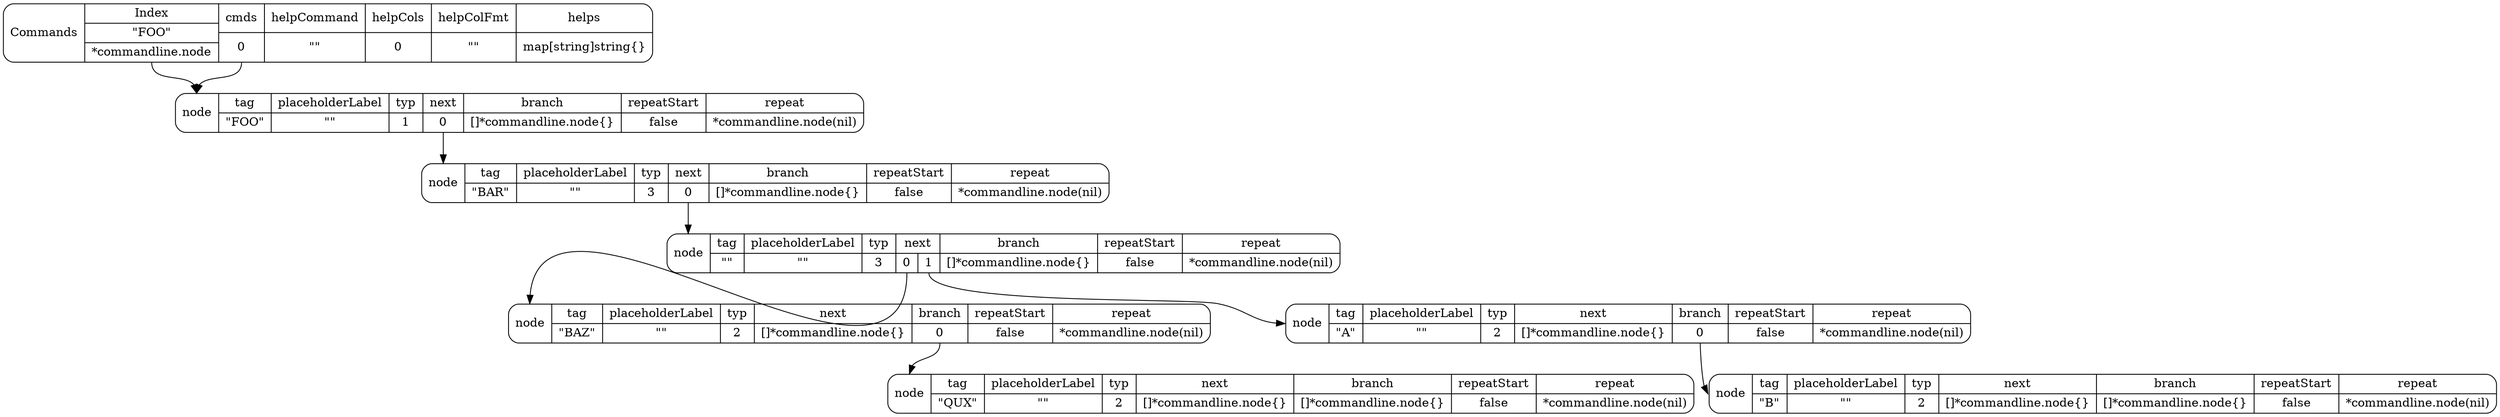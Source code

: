 digraph structs {
  node [shape=Mrecord];
  12 [label="<name> node |{<f0> tag | \"QUX\"} |{<f1> placeholderLabel | \"\"} |{<f2> typ | 2} |{<f3> next | []*commandline.node\{\}} |{<f4> branch | []*commandline.node\{\}} |{<f5> repeatStart | false} |{<f6> repeat | *commandline.node(nil)}  "];
  9:<11index0> -> 12:name;
  9 [label="<name> node |{<f0> tag | \"BAZ\"} |{<f1> placeholderLabel | \"\"} |{<f2> typ | 2} |{<f3> next | []*commandline.node\{\}} |{<f4> branch | {<11index0> 0}} |{<f5> repeatStart | false} |{<f6> repeat | *commandline.node(nil)}  "];
  18 [label="<name> node |{<f0> tag | \"B\"} |{<f1> placeholderLabel | \"\"} |{<f2> typ | 2} |{<f3> next | []*commandline.node\{\}} |{<f4> branch | []*commandline.node\{\}} |{<f5> repeatStart | false} |{<f6> repeat | *commandline.node(nil)}  "];
  15:<17index0> -> 18:name;
  15 [label="<name> node |{<f0> tag | \"A\"} |{<f1> placeholderLabel | \"\"} |{<f2> typ | 2} |{<f3> next | []*commandline.node\{\}} |{<f4> branch | {<17index0> 0}} |{<f5> repeatStart | false} |{<f6> repeat | *commandline.node(nil)}  "];
  7:<8index0> -> 9:name;
  7:<8index1> -> 15:name;
  7 [label="<name> node |{<f0> tag | \"\"} |{<f1> placeholderLabel | \"\"} |{<f2> typ | 3} |{<f3> next | {<8index0> 0|<8index1> 1}} |{<f4> branch | []*commandline.node\{\}} |{<f5> repeatStart | false} |{<f6> repeat | *commandline.node(nil)}  "];
  5:<6index0> -> 7:name;
  5 [label="<name> node |{<f0> tag | \"BAR\"} |{<f1> placeholderLabel | \"\"} |{<f2> typ | 3} |{<f3> next | {<6index0> 0}} |{<f4> branch | []*commandline.node\{\}} |{<f5> repeatStart | false} |{<f6> repeat | *commandline.node(nil)}  "];
  3:<4index0> -> 5:name;
  3 [label="<name> node |{<f0> tag | \"FOO\"} |{<f1> placeholderLabel | \"\"} |{<f2> typ | 1} |{<f3> next | {<4index0> 0}} |{<f4> branch | []*commandline.node\{\}} |{<f5> repeatStart | false} |{<f6> repeat | *commandline.node(nil)}  "];
  1:<2value0> -> 3:name;
  1:<24index0> -> 3:name;
  1 [label="<name> Commands |{<f0> Index | {{<2key0> \"FOO\"| <2value0> *commandline.node}}} |{<f1> cmds | {<24index0> 0}} |{<f2> helpCommand | \"\"} |{<f3> helpCols | 0} |{<f4> helpColFmt | \"\"} |{<f5> helps | map[string]string\{\}}  "];
}
